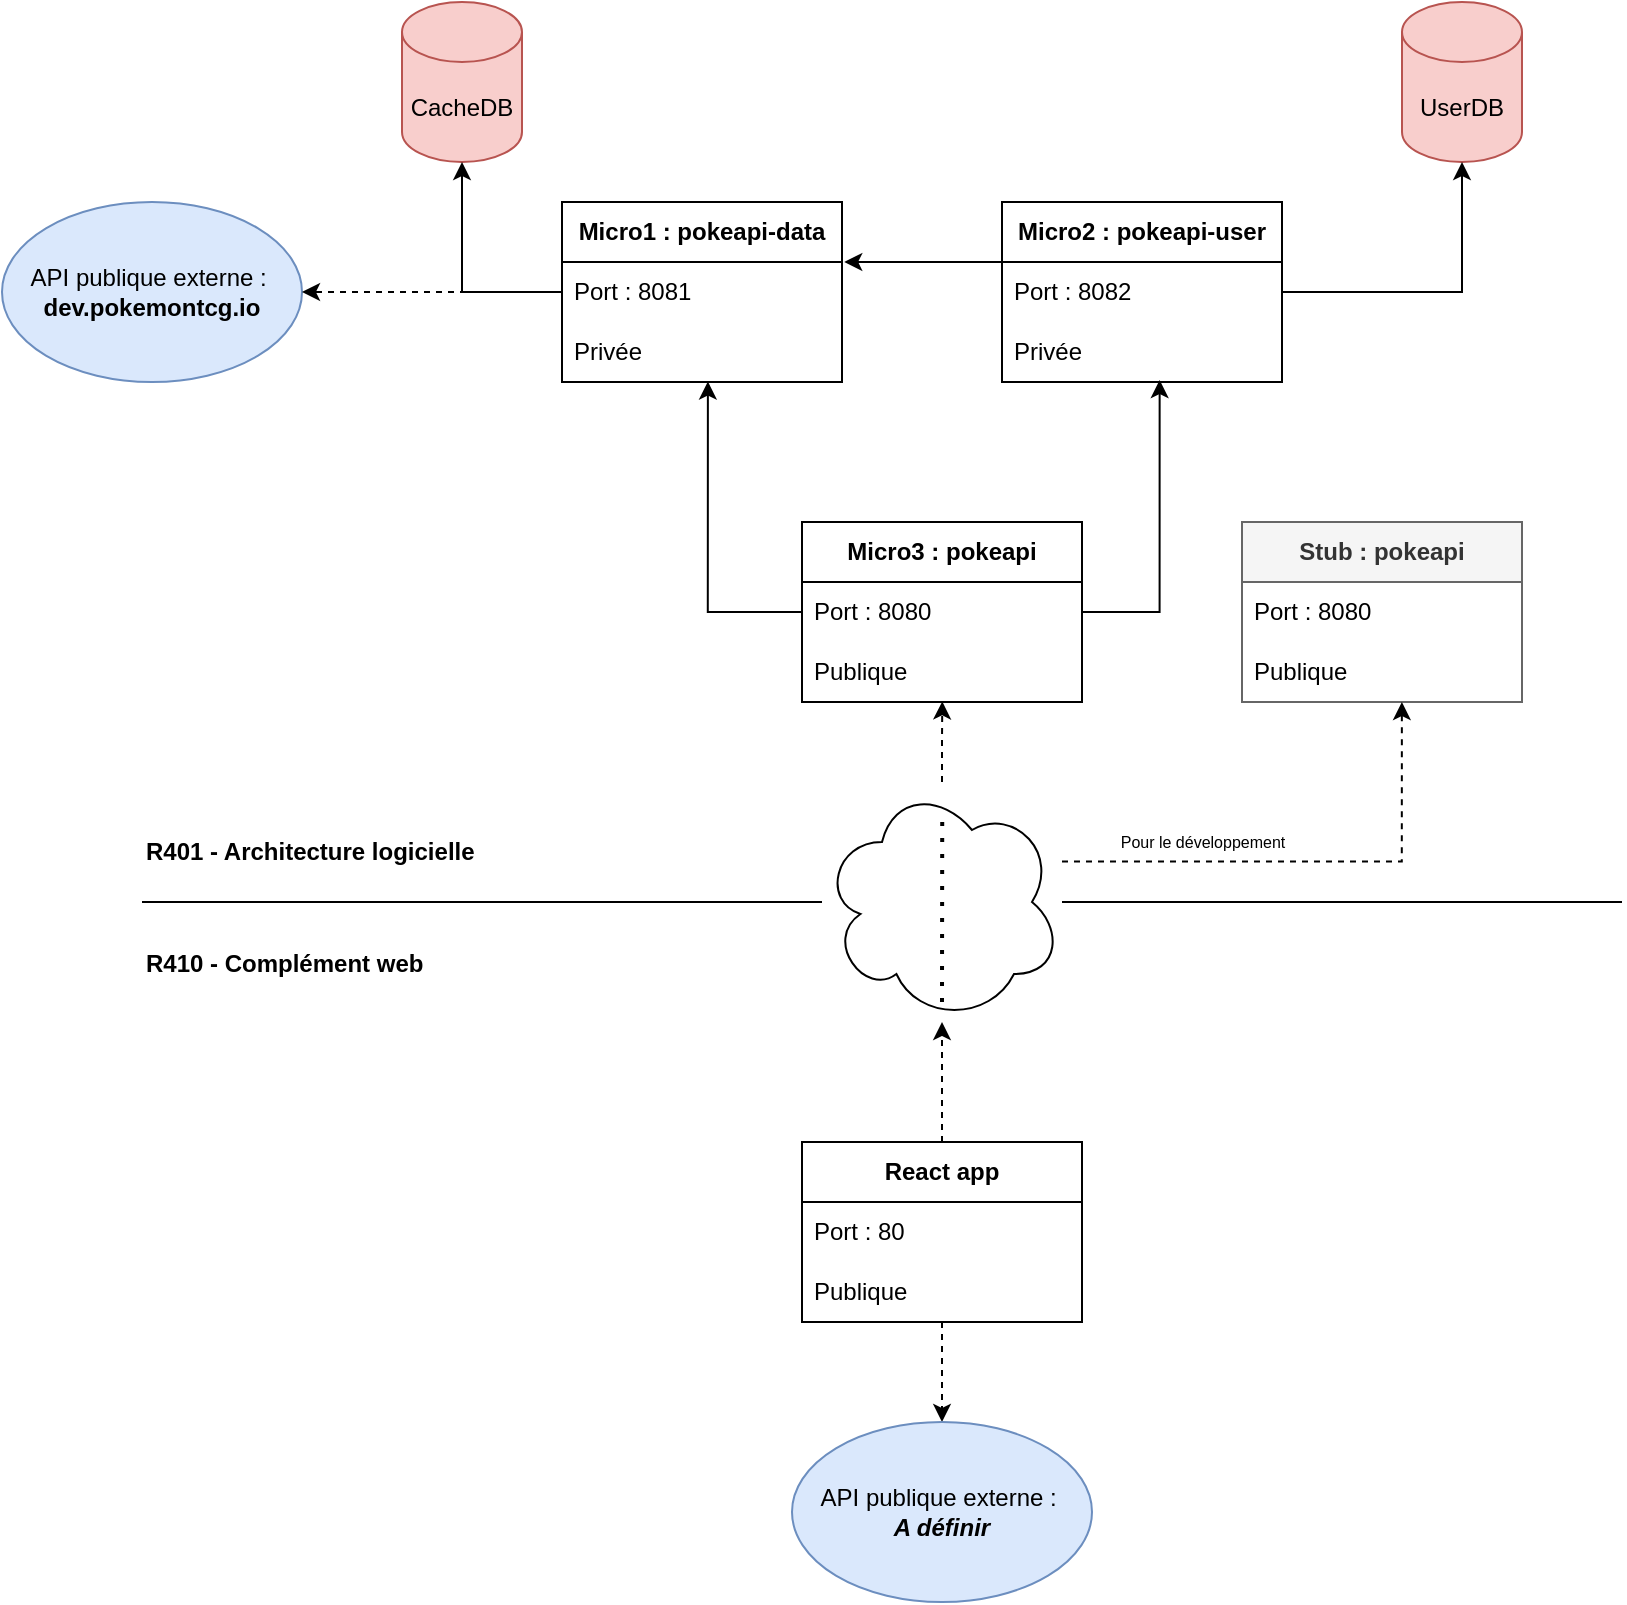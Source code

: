 <mxfile version="22.1.2" type="device">
  <diagram name="Page-1" id="jQ0r6rSDor7p6HtKbTRO">
    <mxGraphModel dx="1781" dy="727" grid="1" gridSize="10" guides="1" tooltips="1" connect="1" arrows="1" fold="1" page="1" pageScale="1" pageWidth="827" pageHeight="1169" math="0" shadow="0">
      <root>
        <mxCell id="0" />
        <mxCell id="1" parent="0" />
        <mxCell id="kWLSyBa7b6OA29GQqU44-9" value="" style="endArrow=none;html=1;rounded=0;" parent="1" edge="1" source="fOnuyFW5hcLxaHzOQ1E5-24">
          <mxGeometry width="50" height="50" relative="1" as="geometry">
            <mxPoint x="50" y="480" as="sourcePoint" />
            <mxPoint x="790" y="480" as="targetPoint" />
          </mxGeometry>
        </mxCell>
        <mxCell id="kWLSyBa7b6OA29GQqU44-12" value="UserDB" style="shape=cylinder3;whiteSpace=wrap;html=1;boundedLbl=1;backgroundOutline=1;size=15;fillColor=#f8cecc;strokeColor=#b85450;" parent="1" vertex="1">
          <mxGeometry x="680" y="30" width="60" height="80" as="geometry" />
        </mxCell>
        <mxCell id="kWLSyBa7b6OA29GQqU44-14" value="CacheDB" style="shape=cylinder3;whiteSpace=wrap;html=1;boundedLbl=1;backgroundOutline=1;size=15;fillColor=#f8cecc;strokeColor=#b85450;" parent="1" vertex="1">
          <mxGeometry x="180" y="30" width="60" height="80" as="geometry" />
        </mxCell>
        <mxCell id="kWLSyBa7b6OA29GQqU44-16" value="R401 - Architecture logicielle" style="text;html=1;strokeColor=none;fillColor=none;align=left;verticalAlign=middle;whiteSpace=wrap;rounded=0;fontStyle=1" parent="1" vertex="1">
          <mxGeometry x="50" y="440" width="200" height="30" as="geometry" />
        </mxCell>
        <mxCell id="kWLSyBa7b6OA29GQqU44-17" value="R410 - Complément web" style="text;html=1;strokeColor=none;fillColor=none;align=left;verticalAlign=middle;whiteSpace=wrap;rounded=0;fontStyle=1" parent="1" vertex="1">
          <mxGeometry x="50" y="496" width="200" height="30" as="geometry" />
        </mxCell>
        <mxCell id="fOnuyFW5hcLxaHzOQ1E5-2" value="API publique externe :&amp;nbsp;&lt;br&gt;&lt;b&gt;dev.pokemontcg.io&lt;/b&gt;" style="ellipse;whiteSpace=wrap;html=1;fillColor=#dae8fc;strokeColor=#6c8ebf;" vertex="1" parent="1">
          <mxGeometry x="-20" y="130" width="150" height="90" as="geometry" />
        </mxCell>
        <mxCell id="fOnuyFW5hcLxaHzOQ1E5-7" style="edgeStyle=orthogonalEdgeStyle;rounded=0;orthogonalLoop=1;jettySize=auto;html=1;dashed=1;" edge="1" parent="1" source="fOnuyFW5hcLxaHzOQ1E5-3" target="fOnuyFW5hcLxaHzOQ1E5-2">
          <mxGeometry relative="1" as="geometry" />
        </mxCell>
        <mxCell id="fOnuyFW5hcLxaHzOQ1E5-8" style="edgeStyle=orthogonalEdgeStyle;rounded=0;orthogonalLoop=1;jettySize=auto;html=1;" edge="1" parent="1" source="fOnuyFW5hcLxaHzOQ1E5-3" target="kWLSyBa7b6OA29GQqU44-14">
          <mxGeometry relative="1" as="geometry" />
        </mxCell>
        <mxCell id="fOnuyFW5hcLxaHzOQ1E5-3" value="&lt;b&gt;Micro1 : pokeapi-data&lt;/b&gt;" style="swimlane;fontStyle=0;childLayout=stackLayout;horizontal=1;startSize=30;horizontalStack=0;resizeParent=1;resizeParentMax=0;resizeLast=0;collapsible=1;marginBottom=0;whiteSpace=wrap;html=1;" vertex="1" parent="1">
          <mxGeometry x="260" y="130" width="140" height="90" as="geometry">
            <mxRectangle x="270" y="90" width="160" height="30" as="alternateBounds" />
          </mxGeometry>
        </mxCell>
        <mxCell id="fOnuyFW5hcLxaHzOQ1E5-4" value="Port : 8081" style="text;strokeColor=none;fillColor=none;align=left;verticalAlign=middle;spacingLeft=4;spacingRight=4;overflow=hidden;points=[[0,0.5],[1,0.5]];portConstraint=eastwest;rotatable=0;whiteSpace=wrap;html=1;" vertex="1" parent="fOnuyFW5hcLxaHzOQ1E5-3">
          <mxGeometry y="30" width="140" height="30" as="geometry" />
        </mxCell>
        <mxCell id="fOnuyFW5hcLxaHzOQ1E5-18" value="Privée" style="text;strokeColor=none;fillColor=none;align=left;verticalAlign=middle;spacingLeft=4;spacingRight=4;overflow=hidden;points=[[0,0.5],[1,0.5]];portConstraint=eastwest;rotatable=0;whiteSpace=wrap;html=1;" vertex="1" parent="fOnuyFW5hcLxaHzOQ1E5-3">
          <mxGeometry y="60" width="140" height="30" as="geometry" />
        </mxCell>
        <mxCell id="fOnuyFW5hcLxaHzOQ1E5-13" style="edgeStyle=orthogonalEdgeStyle;rounded=0;orthogonalLoop=1;jettySize=auto;html=1;" edge="1" parent="1" source="fOnuyFW5hcLxaHzOQ1E5-9" target="kWLSyBa7b6OA29GQqU44-12">
          <mxGeometry relative="1" as="geometry" />
        </mxCell>
        <mxCell id="fOnuyFW5hcLxaHzOQ1E5-14" style="edgeStyle=orthogonalEdgeStyle;rounded=0;orthogonalLoop=1;jettySize=auto;html=1;entryX=1.008;entryY=-0.002;entryDx=0;entryDy=0;entryPerimeter=0;" edge="1" parent="1" source="fOnuyFW5hcLxaHzOQ1E5-9" target="fOnuyFW5hcLxaHzOQ1E5-4">
          <mxGeometry relative="1" as="geometry">
            <mxPoint x="410" y="160" as="targetPoint" />
            <Array as="points">
              <mxPoint x="420" y="160" />
              <mxPoint x="420" y="160" />
            </Array>
          </mxGeometry>
        </mxCell>
        <mxCell id="fOnuyFW5hcLxaHzOQ1E5-9" value="&lt;b&gt;Micro2 : pokeapi-user&lt;/b&gt;" style="swimlane;fontStyle=0;childLayout=stackLayout;horizontal=1;startSize=30;horizontalStack=0;resizeParent=1;resizeParentMax=0;resizeLast=0;collapsible=1;marginBottom=0;whiteSpace=wrap;html=1;" vertex="1" parent="1">
          <mxGeometry x="480" y="130" width="140" height="90" as="geometry">
            <mxRectangle x="270" y="90" width="160" height="30" as="alternateBounds" />
          </mxGeometry>
        </mxCell>
        <mxCell id="fOnuyFW5hcLxaHzOQ1E5-10" value="Port : 8082" style="text;strokeColor=none;fillColor=none;align=left;verticalAlign=middle;spacingLeft=4;spacingRight=4;overflow=hidden;points=[[0,0.5],[1,0.5]];portConstraint=eastwest;rotatable=0;whiteSpace=wrap;html=1;" vertex="1" parent="fOnuyFW5hcLxaHzOQ1E5-9">
          <mxGeometry y="30" width="140" height="30" as="geometry" />
        </mxCell>
        <mxCell id="fOnuyFW5hcLxaHzOQ1E5-19" value="Privée" style="text;strokeColor=none;fillColor=none;align=left;verticalAlign=middle;spacingLeft=4;spacingRight=4;overflow=hidden;points=[[0,0.5],[1,0.5]];portConstraint=eastwest;rotatable=0;whiteSpace=wrap;html=1;" vertex="1" parent="fOnuyFW5hcLxaHzOQ1E5-9">
          <mxGeometry y="60" width="140" height="30" as="geometry" />
        </mxCell>
        <mxCell id="fOnuyFW5hcLxaHzOQ1E5-15" value="&lt;b&gt;Micro3 : pokeapi&lt;/b&gt;" style="swimlane;fontStyle=0;childLayout=stackLayout;horizontal=1;startSize=30;horizontalStack=0;resizeParent=1;resizeParentMax=0;resizeLast=0;collapsible=1;marginBottom=0;whiteSpace=wrap;html=1;" vertex="1" parent="1">
          <mxGeometry x="380" y="290" width="140" height="90" as="geometry">
            <mxRectangle x="270" y="90" width="160" height="30" as="alternateBounds" />
          </mxGeometry>
        </mxCell>
        <mxCell id="fOnuyFW5hcLxaHzOQ1E5-16" value="Port : 8080" style="text;strokeColor=none;fillColor=none;align=left;verticalAlign=middle;spacingLeft=4;spacingRight=4;overflow=hidden;points=[[0,0.5],[1,0.5]];portConstraint=eastwest;rotatable=0;whiteSpace=wrap;html=1;" vertex="1" parent="fOnuyFW5hcLxaHzOQ1E5-15">
          <mxGeometry y="30" width="140" height="30" as="geometry" />
        </mxCell>
        <mxCell id="fOnuyFW5hcLxaHzOQ1E5-17" value="Publique" style="text;strokeColor=none;fillColor=none;align=left;verticalAlign=middle;spacingLeft=4;spacingRight=4;overflow=hidden;points=[[0,0.5],[1,0.5]];portConstraint=eastwest;rotatable=0;whiteSpace=wrap;html=1;" vertex="1" parent="fOnuyFW5hcLxaHzOQ1E5-15">
          <mxGeometry y="60" width="140" height="30" as="geometry" />
        </mxCell>
        <mxCell id="fOnuyFW5hcLxaHzOQ1E5-21" style="edgeStyle=orthogonalEdgeStyle;rounded=0;orthogonalLoop=1;jettySize=auto;html=1;entryX=0.521;entryY=0.993;entryDx=0;entryDy=0;entryPerimeter=0;" edge="1" parent="1" source="fOnuyFW5hcLxaHzOQ1E5-15" target="fOnuyFW5hcLxaHzOQ1E5-18">
          <mxGeometry relative="1" as="geometry">
            <Array as="points">
              <mxPoint x="333" y="335" />
            </Array>
          </mxGeometry>
        </mxCell>
        <mxCell id="fOnuyFW5hcLxaHzOQ1E5-23" style="edgeStyle=orthogonalEdgeStyle;rounded=0;orthogonalLoop=1;jettySize=auto;html=1;entryX=0.563;entryY=0.967;entryDx=0;entryDy=0;entryPerimeter=0;" edge="1" parent="1" source="fOnuyFW5hcLxaHzOQ1E5-15" target="fOnuyFW5hcLxaHzOQ1E5-19">
          <mxGeometry relative="1" as="geometry">
            <Array as="points">
              <mxPoint x="559" y="335" />
            </Array>
          </mxGeometry>
        </mxCell>
        <mxCell id="fOnuyFW5hcLxaHzOQ1E5-25" value="" style="endArrow=none;html=1;rounded=0;" edge="1" parent="1" target="fOnuyFW5hcLxaHzOQ1E5-24">
          <mxGeometry width="50" height="50" relative="1" as="geometry">
            <mxPoint x="50" y="480" as="sourcePoint" />
            <mxPoint x="790" y="480" as="targetPoint" />
          </mxGeometry>
        </mxCell>
        <mxCell id="fOnuyFW5hcLxaHzOQ1E5-24" value="" style="shape=cloud;whiteSpace=wrap;html=1;" vertex="1" parent="1">
          <mxGeometry x="390" y="420" width="120" height="120" as="geometry" />
        </mxCell>
        <mxCell id="fOnuyFW5hcLxaHzOQ1E5-26" style="edgeStyle=orthogonalEdgeStyle;rounded=0;orthogonalLoop=1;jettySize=auto;html=1;entryX=0.501;entryY=0.991;entryDx=0;entryDy=0;entryPerimeter=0;dashed=1;" edge="1" parent="1" source="fOnuyFW5hcLxaHzOQ1E5-24" target="fOnuyFW5hcLxaHzOQ1E5-17">
          <mxGeometry relative="1" as="geometry" />
        </mxCell>
        <mxCell id="fOnuyFW5hcLxaHzOQ1E5-31" style="edgeStyle=orthogonalEdgeStyle;rounded=0;orthogonalLoop=1;jettySize=auto;html=1;dashed=1;" edge="1" parent="1" source="fOnuyFW5hcLxaHzOQ1E5-27" target="fOnuyFW5hcLxaHzOQ1E5-24">
          <mxGeometry relative="1" as="geometry" />
        </mxCell>
        <mxCell id="fOnuyFW5hcLxaHzOQ1E5-34" style="edgeStyle=orthogonalEdgeStyle;rounded=0;orthogonalLoop=1;jettySize=auto;html=1;entryX=0.5;entryY=0;entryDx=0;entryDy=0;dashed=1;" edge="1" parent="1" source="fOnuyFW5hcLxaHzOQ1E5-27" target="fOnuyFW5hcLxaHzOQ1E5-33">
          <mxGeometry relative="1" as="geometry" />
        </mxCell>
        <mxCell id="fOnuyFW5hcLxaHzOQ1E5-27" value="&lt;b&gt;React app&lt;/b&gt;" style="swimlane;fontStyle=0;childLayout=stackLayout;horizontal=1;startSize=30;horizontalStack=0;resizeParent=1;resizeParentMax=0;resizeLast=0;collapsible=1;marginBottom=0;whiteSpace=wrap;html=1;" vertex="1" parent="1">
          <mxGeometry x="380" y="600" width="140" height="90" as="geometry" />
        </mxCell>
        <mxCell id="fOnuyFW5hcLxaHzOQ1E5-28" value="Port : 80" style="text;strokeColor=none;fillColor=none;align=left;verticalAlign=middle;spacingLeft=4;spacingRight=4;overflow=hidden;points=[[0,0.5],[1,0.5]];portConstraint=eastwest;rotatable=0;whiteSpace=wrap;html=1;" vertex="1" parent="fOnuyFW5hcLxaHzOQ1E5-27">
          <mxGeometry y="30" width="140" height="30" as="geometry" />
        </mxCell>
        <mxCell id="fOnuyFW5hcLxaHzOQ1E5-29" value="Publique" style="text;strokeColor=none;fillColor=none;align=left;verticalAlign=middle;spacingLeft=4;spacingRight=4;overflow=hidden;points=[[0,0.5],[1,0.5]];portConstraint=eastwest;rotatable=0;whiteSpace=wrap;html=1;" vertex="1" parent="fOnuyFW5hcLxaHzOQ1E5-27">
          <mxGeometry y="60" width="140" height="30" as="geometry" />
        </mxCell>
        <mxCell id="fOnuyFW5hcLxaHzOQ1E5-32" value="" style="endArrow=none;dashed=1;html=1;dashPattern=1 3;strokeWidth=2;rounded=0;entryX=0.501;entryY=0.133;entryDx=0;entryDy=0;entryPerimeter=0;" edge="1" parent="1" target="fOnuyFW5hcLxaHzOQ1E5-24">
          <mxGeometry width="50" height="50" relative="1" as="geometry">
            <mxPoint x="450" y="530" as="sourcePoint" />
            <mxPoint x="500" y="476" as="targetPoint" />
          </mxGeometry>
        </mxCell>
        <mxCell id="fOnuyFW5hcLxaHzOQ1E5-33" value="API publique externe :&amp;nbsp;&lt;br&gt;&lt;b&gt;&lt;i&gt;A définir&lt;/i&gt;&lt;/b&gt;" style="ellipse;whiteSpace=wrap;html=1;fillColor=#dae8fc;strokeColor=#6c8ebf;" vertex="1" parent="1">
          <mxGeometry x="375" y="740" width="150" height="90" as="geometry" />
        </mxCell>
        <mxCell id="fOnuyFW5hcLxaHzOQ1E5-35" value="&lt;b&gt;Stub : pokeapi&lt;/b&gt;" style="swimlane;fontStyle=0;childLayout=stackLayout;horizontal=1;startSize=30;horizontalStack=0;resizeParent=1;resizeParentMax=0;resizeLast=0;collapsible=1;marginBottom=0;whiteSpace=wrap;html=1;fillColor=#f5f5f5;fontColor=#333333;strokeColor=#666666;" vertex="1" parent="1">
          <mxGeometry x="600" y="290" width="140" height="90" as="geometry">
            <mxRectangle x="270" y="90" width="160" height="30" as="alternateBounds" />
          </mxGeometry>
        </mxCell>
        <mxCell id="fOnuyFW5hcLxaHzOQ1E5-36" value="Port : 8080" style="text;strokeColor=none;fillColor=none;align=left;verticalAlign=middle;spacingLeft=4;spacingRight=4;overflow=hidden;points=[[0,0.5],[1,0.5]];portConstraint=eastwest;rotatable=0;whiteSpace=wrap;html=1;" vertex="1" parent="fOnuyFW5hcLxaHzOQ1E5-35">
          <mxGeometry y="30" width="140" height="30" as="geometry" />
        </mxCell>
        <mxCell id="fOnuyFW5hcLxaHzOQ1E5-37" value="Publique" style="text;strokeColor=none;fillColor=none;align=left;verticalAlign=middle;spacingLeft=4;spacingRight=4;overflow=hidden;points=[[0,0.5],[1,0.5]];portConstraint=eastwest;rotatable=0;whiteSpace=wrap;html=1;" vertex="1" parent="fOnuyFW5hcLxaHzOQ1E5-35">
          <mxGeometry y="60" width="140" height="30" as="geometry" />
        </mxCell>
        <mxCell id="fOnuyFW5hcLxaHzOQ1E5-39" style="edgeStyle=orthogonalEdgeStyle;rounded=0;orthogonalLoop=1;jettySize=auto;html=1;entryX=0.571;entryY=1;entryDx=0;entryDy=0;entryPerimeter=0;dashed=1;" edge="1" parent="1" target="fOnuyFW5hcLxaHzOQ1E5-37">
          <mxGeometry relative="1" as="geometry">
            <mxPoint x="510" y="459.71" as="sourcePoint" />
            <mxPoint x="677.7" y="390.01" as="targetPoint" />
            <Array as="points">
              <mxPoint x="680" y="460" />
            </Array>
          </mxGeometry>
        </mxCell>
        <mxCell id="fOnuyFW5hcLxaHzOQ1E5-40" value="Pour le développement" style="edgeLabel;html=1;align=center;verticalAlign=middle;resizable=0;points=[];fontSize=8;" vertex="1" connectable="0" parent="fOnuyFW5hcLxaHzOQ1E5-39">
          <mxGeometry x="-0.071" y="-2" relative="1" as="geometry">
            <mxPoint x="-46" y="-12" as="offset" />
          </mxGeometry>
        </mxCell>
      </root>
    </mxGraphModel>
  </diagram>
</mxfile>
